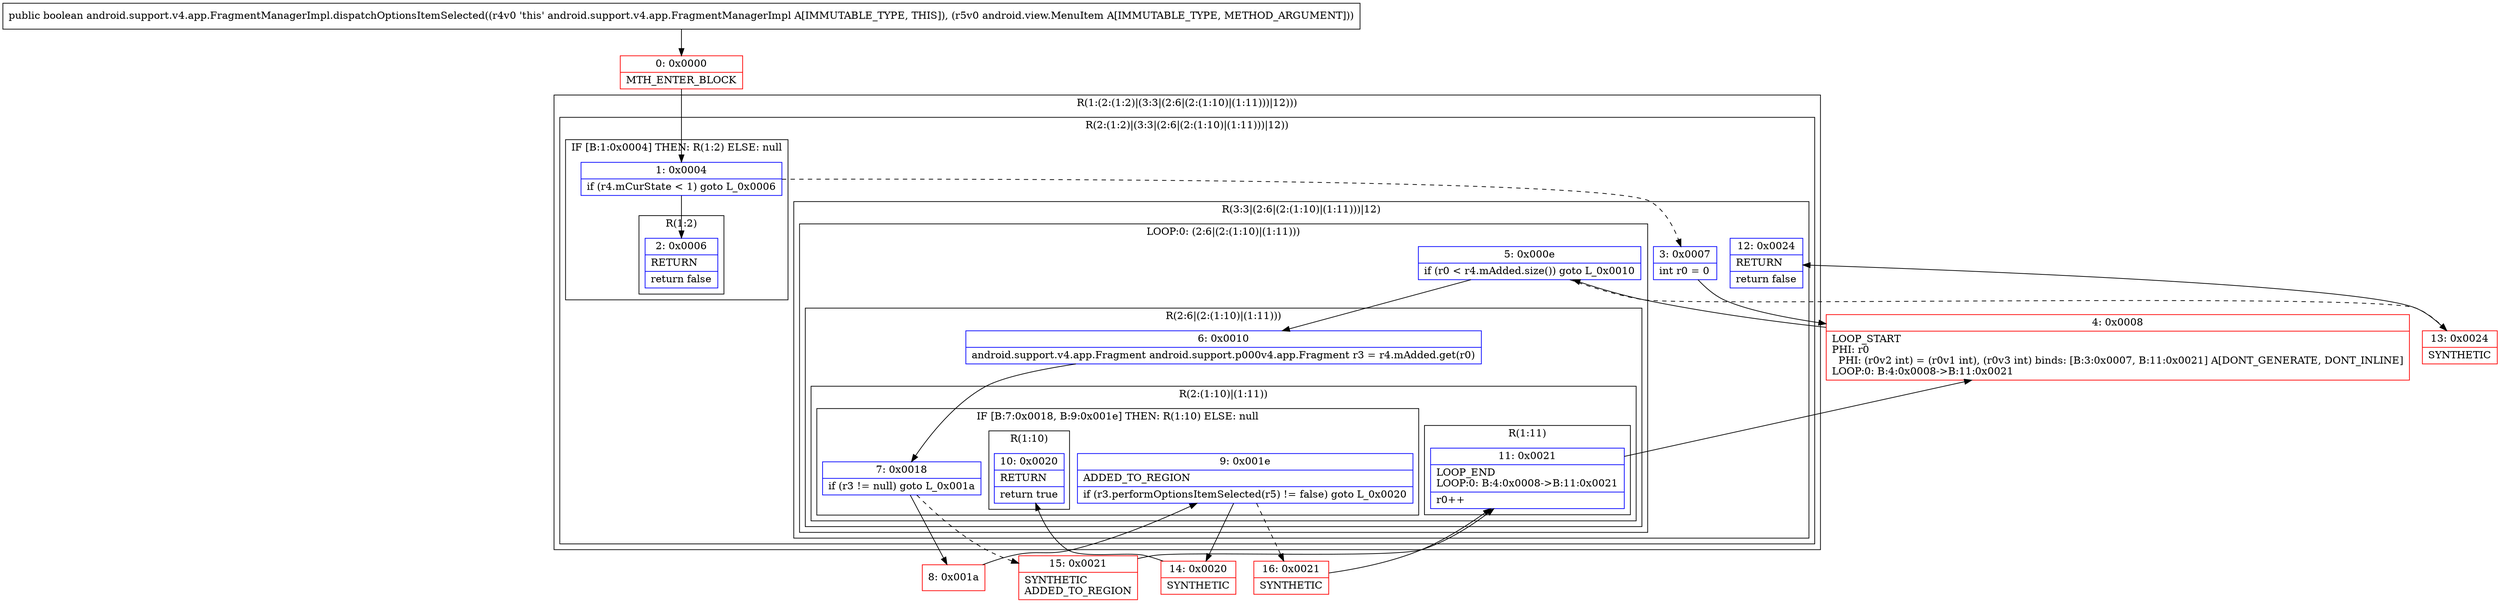 digraph "CFG forandroid.support.v4.app.FragmentManagerImpl.dispatchOptionsItemSelected(Landroid\/view\/MenuItem;)Z" {
subgraph cluster_Region_1834425121 {
label = "R(1:(2:(1:2)|(3:3|(2:6|(2:(1:10)|(1:11)))|12)))";
node [shape=record,color=blue];
subgraph cluster_Region_210191420 {
label = "R(2:(1:2)|(3:3|(2:6|(2:(1:10)|(1:11)))|12))";
node [shape=record,color=blue];
subgraph cluster_IfRegion_836247331 {
label = "IF [B:1:0x0004] THEN: R(1:2) ELSE: null";
node [shape=record,color=blue];
Node_1 [shape=record,label="{1\:\ 0x0004|if (r4.mCurState \< 1) goto L_0x0006\l}"];
subgraph cluster_Region_914823797 {
label = "R(1:2)";
node [shape=record,color=blue];
Node_2 [shape=record,label="{2\:\ 0x0006|RETURN\l|return false\l}"];
}
}
subgraph cluster_Region_1665044631 {
label = "R(3:3|(2:6|(2:(1:10)|(1:11)))|12)";
node [shape=record,color=blue];
Node_3 [shape=record,label="{3\:\ 0x0007|int r0 = 0\l}"];
subgraph cluster_LoopRegion_1421378744 {
label = "LOOP:0: (2:6|(2:(1:10)|(1:11)))";
node [shape=record,color=blue];
Node_5 [shape=record,label="{5\:\ 0x000e|if (r0 \< r4.mAdded.size()) goto L_0x0010\l}"];
subgraph cluster_Region_654884895 {
label = "R(2:6|(2:(1:10)|(1:11)))";
node [shape=record,color=blue];
Node_6 [shape=record,label="{6\:\ 0x0010|android.support.v4.app.Fragment android.support.p000v4.app.Fragment r3 = r4.mAdded.get(r0)\l}"];
subgraph cluster_Region_1675399575 {
label = "R(2:(1:10)|(1:11))";
node [shape=record,color=blue];
subgraph cluster_IfRegion_816137793 {
label = "IF [B:7:0x0018, B:9:0x001e] THEN: R(1:10) ELSE: null";
node [shape=record,color=blue];
Node_7 [shape=record,label="{7\:\ 0x0018|if (r3 != null) goto L_0x001a\l}"];
Node_9 [shape=record,label="{9\:\ 0x001e|ADDED_TO_REGION\l|if (r3.performOptionsItemSelected(r5) != false) goto L_0x0020\l}"];
subgraph cluster_Region_1439473524 {
label = "R(1:10)";
node [shape=record,color=blue];
Node_10 [shape=record,label="{10\:\ 0x0020|RETURN\l|return true\l}"];
}
}
subgraph cluster_Region_18996689 {
label = "R(1:11)";
node [shape=record,color=blue];
Node_11 [shape=record,label="{11\:\ 0x0021|LOOP_END\lLOOP:0: B:4:0x0008\-\>B:11:0x0021\l|r0++\l}"];
}
}
}
}
Node_12 [shape=record,label="{12\:\ 0x0024|RETURN\l|return false\l}"];
}
}
}
Node_0 [shape=record,color=red,label="{0\:\ 0x0000|MTH_ENTER_BLOCK\l}"];
Node_4 [shape=record,color=red,label="{4\:\ 0x0008|LOOP_START\lPHI: r0 \l  PHI: (r0v2 int) = (r0v1 int), (r0v3 int) binds: [B:3:0x0007, B:11:0x0021] A[DONT_GENERATE, DONT_INLINE]\lLOOP:0: B:4:0x0008\-\>B:11:0x0021\l}"];
Node_8 [shape=record,color=red,label="{8\:\ 0x001a}"];
Node_13 [shape=record,color=red,label="{13\:\ 0x0024|SYNTHETIC\l}"];
Node_14 [shape=record,color=red,label="{14\:\ 0x0020|SYNTHETIC\l}"];
Node_15 [shape=record,color=red,label="{15\:\ 0x0021|SYNTHETIC\lADDED_TO_REGION\l}"];
Node_16 [shape=record,color=red,label="{16\:\ 0x0021|SYNTHETIC\l}"];
MethodNode[shape=record,label="{public boolean android.support.v4.app.FragmentManagerImpl.dispatchOptionsItemSelected((r4v0 'this' android.support.v4.app.FragmentManagerImpl A[IMMUTABLE_TYPE, THIS]), (r5v0 android.view.MenuItem A[IMMUTABLE_TYPE, METHOD_ARGUMENT])) }"];
MethodNode -> Node_0;
Node_1 -> Node_2;
Node_1 -> Node_3[style=dashed];
Node_3 -> Node_4;
Node_5 -> Node_6;
Node_5 -> Node_13[style=dashed];
Node_6 -> Node_7;
Node_7 -> Node_8;
Node_7 -> Node_15[style=dashed];
Node_9 -> Node_14;
Node_9 -> Node_16[style=dashed];
Node_11 -> Node_4;
Node_0 -> Node_1;
Node_4 -> Node_5;
Node_8 -> Node_9;
Node_13 -> Node_12;
Node_14 -> Node_10;
Node_15 -> Node_11;
Node_16 -> Node_11;
}

